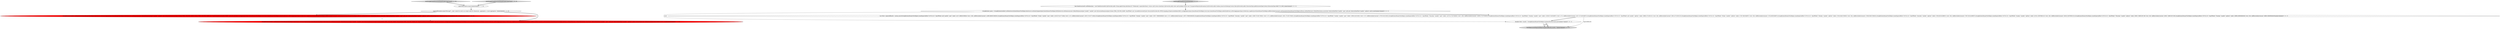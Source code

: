 digraph {
5 [style = filled, label = "testGroupByTimeExtractionNamedUnderUnderTime['0', '1', '0']", fillcolor = lightgray, shape = diamond image = "AAA0AAABBB2BBB"];
9 [style = filled, label = "Iterable<Row> results = GroupByQueryRunnerTestHelper.runQuery(factory,runner,query)@@@27@@@['0', '0', '1']", fillcolor = white, shape = ellipse image = "AAA0AAABBB3BBB"];
7 [style = filled, label = "TestHelper.assertExpectedObjects(expectedResults,results,\"\")@@@28@@@['0', '0', '1']", fillcolor = lightgray, shape = ellipse image = "AAA0AAABBB3BBB"];
1 [style = filled, label = "GroupByQuery.builder().setDataSource(QueryRunnerTestHelper.dataSource).setQuerySegmentSpec(QueryRunnerTestHelper.fullOnInterval).setDimensions(new DefaultDimensionSpec(\"market\",\"market\"),new ExtractionDimensionSpec(Column.TIME_COLUMN_NAME,Column.TIME_COLUMN_NAME,new TimeFormatExtractionFn(\"EEEE\",null,null,null,false))).setAggregatorSpecs(QueryRunnerTestHelper.rowsCount,QueryRunnerTestHelper.indexDoubleSum).setPostAggregatorSpecs(Collections.singletonList(QueryRunnerTestHelper.addRowsIndexConstant)).setGranularity(QueryRunnerTestHelper.allGran).setDimFilter(new OrDimFilter(Arrays.asList(new SelectorDimFilter(\"market\",\"spot\",null),new SelectorDimFilter(\"market\",\"upfront\",null)))).setLimitSpec(new DefaultLimitSpec(ImmutableList.of(),1)).build()@@@5@@@['1', '0', '0']", fillcolor = red, shape = ellipse image = "AAA1AAABBB1BBB"];
8 [style = filled, label = "GroupByQuery query = GroupByQuery.builder().setDataSource(QueryRunnerTestHelper.dataSource).setQuerySegmentSpec(QueryRunnerTestHelper.fullOnInterval).setDimensions(new DefaultDimensionSpec(\"market\",\"market\"),new ExtractionDimensionSpec(Column.TIME_COLUMN_NAME,\"dayOfWeek\",new CascadeExtractionFn(new ExtractionFn((((edu.fdu.CPPDG.tinypdg.pe.ExpressionInfo@a55dfc))).setAggregatorSpecs(QueryRunnerTestHelper.rowsCount,QueryRunnerTestHelper.indexDoubleSum).setPostAggregatorSpecs(Collections.singletonList(QueryRunnerTestHelper.addRowsIndexConstant)).setGranularity(QueryRunnerTestHelper.allGran).setDimFilter(new OrDimFilter(Arrays.asList(new SelectorDimFilter(\"market\",\"spot\",null),new SelectorDimFilter(\"market\",\"upfront\",null)))).build()@@@23@@@['0', '0', '1']", fillcolor = white, shape = ellipse image = "AAA0AAABBB3BBB"];
11 [style = filled, label = "List<Row> expectedResults = Arrays.asList(GroupByQueryRunnerTestHelper.createExpectedRow(\"1970-01-01\",\"dayOfWeek\",null,\"market\",\"spot\",\"index\",14271.368591308594,\"rows\",126L,\"addRowsIndexConstant\",14398.368591308594),GroupByQueryRunnerTestHelper.createExpectedRow(\"1970-01-01\",\"dayOfWeek\",\"Friday\",\"market\",\"spot\",\"index\",13219.574157714844,\"rows\",117L,\"addRowsIndexConstant\",13337.574157714844),GroupByQueryRunnerTestHelper.createExpectedRow(\"1970-01-01\",\"dayOfWeek\",\"Monday\",\"market\",\"spot\",\"index\",13557.738830566406,\"rows\",117L,\"addRowsIndexConstant\",13675.738830566406),GroupByQueryRunnerTestHelper.createExpectedRow(\"1970-01-01\",\"dayOfWeek\",\"Saturday\",\"market\",\"spot\",\"index\",13493.751281738281,\"rows\",117L,\"addRowsIndexConstant\",13611.751281738281),GroupByQueryRunnerTestHelper.createExpectedRow(\"1970-01-01\",\"dayOfWeek\",\"Sunday\",\"market\",\"spot\",\"index\",13585.541015625,\"rows\",117L,\"addRowsIndexConstant\",13703.541015625),GroupByQueryRunnerTestHelper.createExpectedRow(\"1970-01-01\",\"dayOfWeek\",\"Thursday\",\"market\",\"spot\",\"index\",14279.127197265625,\"rows\",126L,\"addRowsIndexConstant\",14406.127197265625),GroupByQueryRunnerTestHelper.createExpectedRow(\"1970-01-01\",\"dayOfWeek\",\"Tuesday\",\"market\",\"spot\",\"index\",13199.471435546875,\"rows\",117L,\"addRowsIndexConstant\",13317.471435546875),GroupByQueryRunnerTestHelper.createExpectedRow(\"1970-01-01\",\"dayOfWeek\",null,\"market\",\"upfront\",\"index\",28985.5751953125,\"rows\",28L,\"addRowsIndexConstant\",29014.5751953125),GroupByQueryRunnerTestHelper.createExpectedRow(\"1970-01-01\",\"dayOfWeek\",\"Friday\",\"market\",\"upfront\",\"index\",27297.8623046875,\"rows\",26L,\"addRowsIndexConstant\",27324.8623046875),GroupByQueryRunnerTestHelper.createExpectedRow(\"1970-01-01\",\"dayOfWeek\",\"Monday\",\"market\",\"upfront\",\"index\",27619.58447265625,\"rows\",26L,\"addRowsIndexConstant\",27646.58447265625),GroupByQueryRunnerTestHelper.createExpectedRow(\"1970-01-01\",\"dayOfWeek\",\"Saturday\",\"market\",\"upfront\",\"index\",27820.83154296875,\"rows\",26L,\"addRowsIndexConstant\",27847.83154296875),GroupByQueryRunnerTestHelper.createExpectedRow(\"1970-01-01\",\"dayOfWeek\",\"Sunday\",\"market\",\"upfront\",\"index\",24791.223876953125,\"rows\",26L,\"addRowsIndexConstant\",24818.223876953125),GroupByQueryRunnerTestHelper.createExpectedRow(\"1970-01-01\",\"dayOfWeek\",\"Thursday\",\"market\",\"upfront\",\"index\",28562.748901367188,\"rows\",28L,\"addRowsIndexConstant\",28591.748901367188),GroupByQueryRunnerTestHelper.createExpectedRow(\"1970-01-01\",\"dayOfWeek\",\"Tuesday\",\"market\",\"upfront\",\"index\",26968.280639648438,\"rows\",26L,\"addRowsIndexConstant\",26995.280639648438))@@@26@@@['0', '0', '1']", fillcolor = white, shape = ellipse image = "AAA0AAABBB3BBB"];
3 [style = filled, label = "expectedException.expectMessage(\"'__time' cannot be used as an output name for dimensions, aggregators, or post-aggregators.\")@@@4@@@['1', '1', '0']", fillcolor = white, shape = ellipse image = "AAA0AAABBB1BBB"];
2 [style = filled, label = "testGroupByTimeExtractionNamedUnderUnderTime['1', '0', '0']", fillcolor = lightgray, shape = diamond image = "AAA0AAABBB1BBB"];
10 [style = filled, label = "testGroupByTimeExtractionWithNulls['0', '0', '1']", fillcolor = lightgray, shape = diamond image = "AAA0AAABBB3BBB"];
4 [style = filled, label = "GroupByQuery.builder().setDataSource(QueryRunnerTestHelper.dataSource).setQuerySegmentSpec(QueryRunnerTestHelper.fullOnInterval).setDimensions(new DefaultDimensionSpec(\"market\",\"market\"),new ExtractionDimensionSpec(ColumnHolder.TIME_COLUMN_NAME,ColumnHolder.TIME_COLUMN_NAME,new TimeFormatExtractionFn(\"EEEE\",null,null,null,false))).setAggregatorSpecs(QueryRunnerTestHelper.rowsCount,QueryRunnerTestHelper.indexDoubleSum).setPostAggregatorSpecs(Collections.singletonList(QueryRunnerTestHelper.addRowsIndexConstant)).setGranularity(QueryRunnerTestHelper.allGran).setDimFilter(new OrDimFilter(Arrays.asList(new SelectorDimFilter(\"market\",\"spot\",null),new SelectorDimFilter(\"market\",\"upfront\",null)))).setLimitSpec(new DefaultLimitSpec(ImmutableList.of(),1)).build()@@@5@@@['0', '1', '0']", fillcolor = red, shape = ellipse image = "AAA1AAABBB2BBB"];
0 [style = filled, label = "expectedException.expect()@@@3@@@['1', '1', '0']", fillcolor = white, shape = ellipse image = "AAA0AAABBB1BBB"];
6 [style = filled, label = "final DimExtractionFn nullWednesdays = new DimExtractionFn(){@Override public String apply(String dimValue){if (\"Wednesday\".equals(dimValue)) {return null}{return dimValue}}@Override public byte(( getCacheKey(){throw new UnsupportedOperationException()}@Override public boolean preservesOrdering(){return false}@Override public ExtractionType getExtractionType(){return ExtractionType.MANY_TO_ONE}}@@@3@@@['0', '0', '1']", fillcolor = white, shape = ellipse image = "AAA0AAABBB3BBB"];
8->9 [style = solid, label="query"];
0->3 [style = bold, label=""];
1->4 [style = dashed, label="0"];
11->7 [style = solid, label="expectedResults"];
2->0 [style = bold, label=""];
9->7 [style = solid, label="results"];
5->0 [style = bold, label=""];
3->1 [style = bold, label=""];
11->9 [style = bold, label=""];
8->11 [style = bold, label=""];
9->7 [style = bold, label=""];
3->4 [style = bold, label=""];
10->6 [style = bold, label=""];
6->8 [style = bold, label=""];
}
